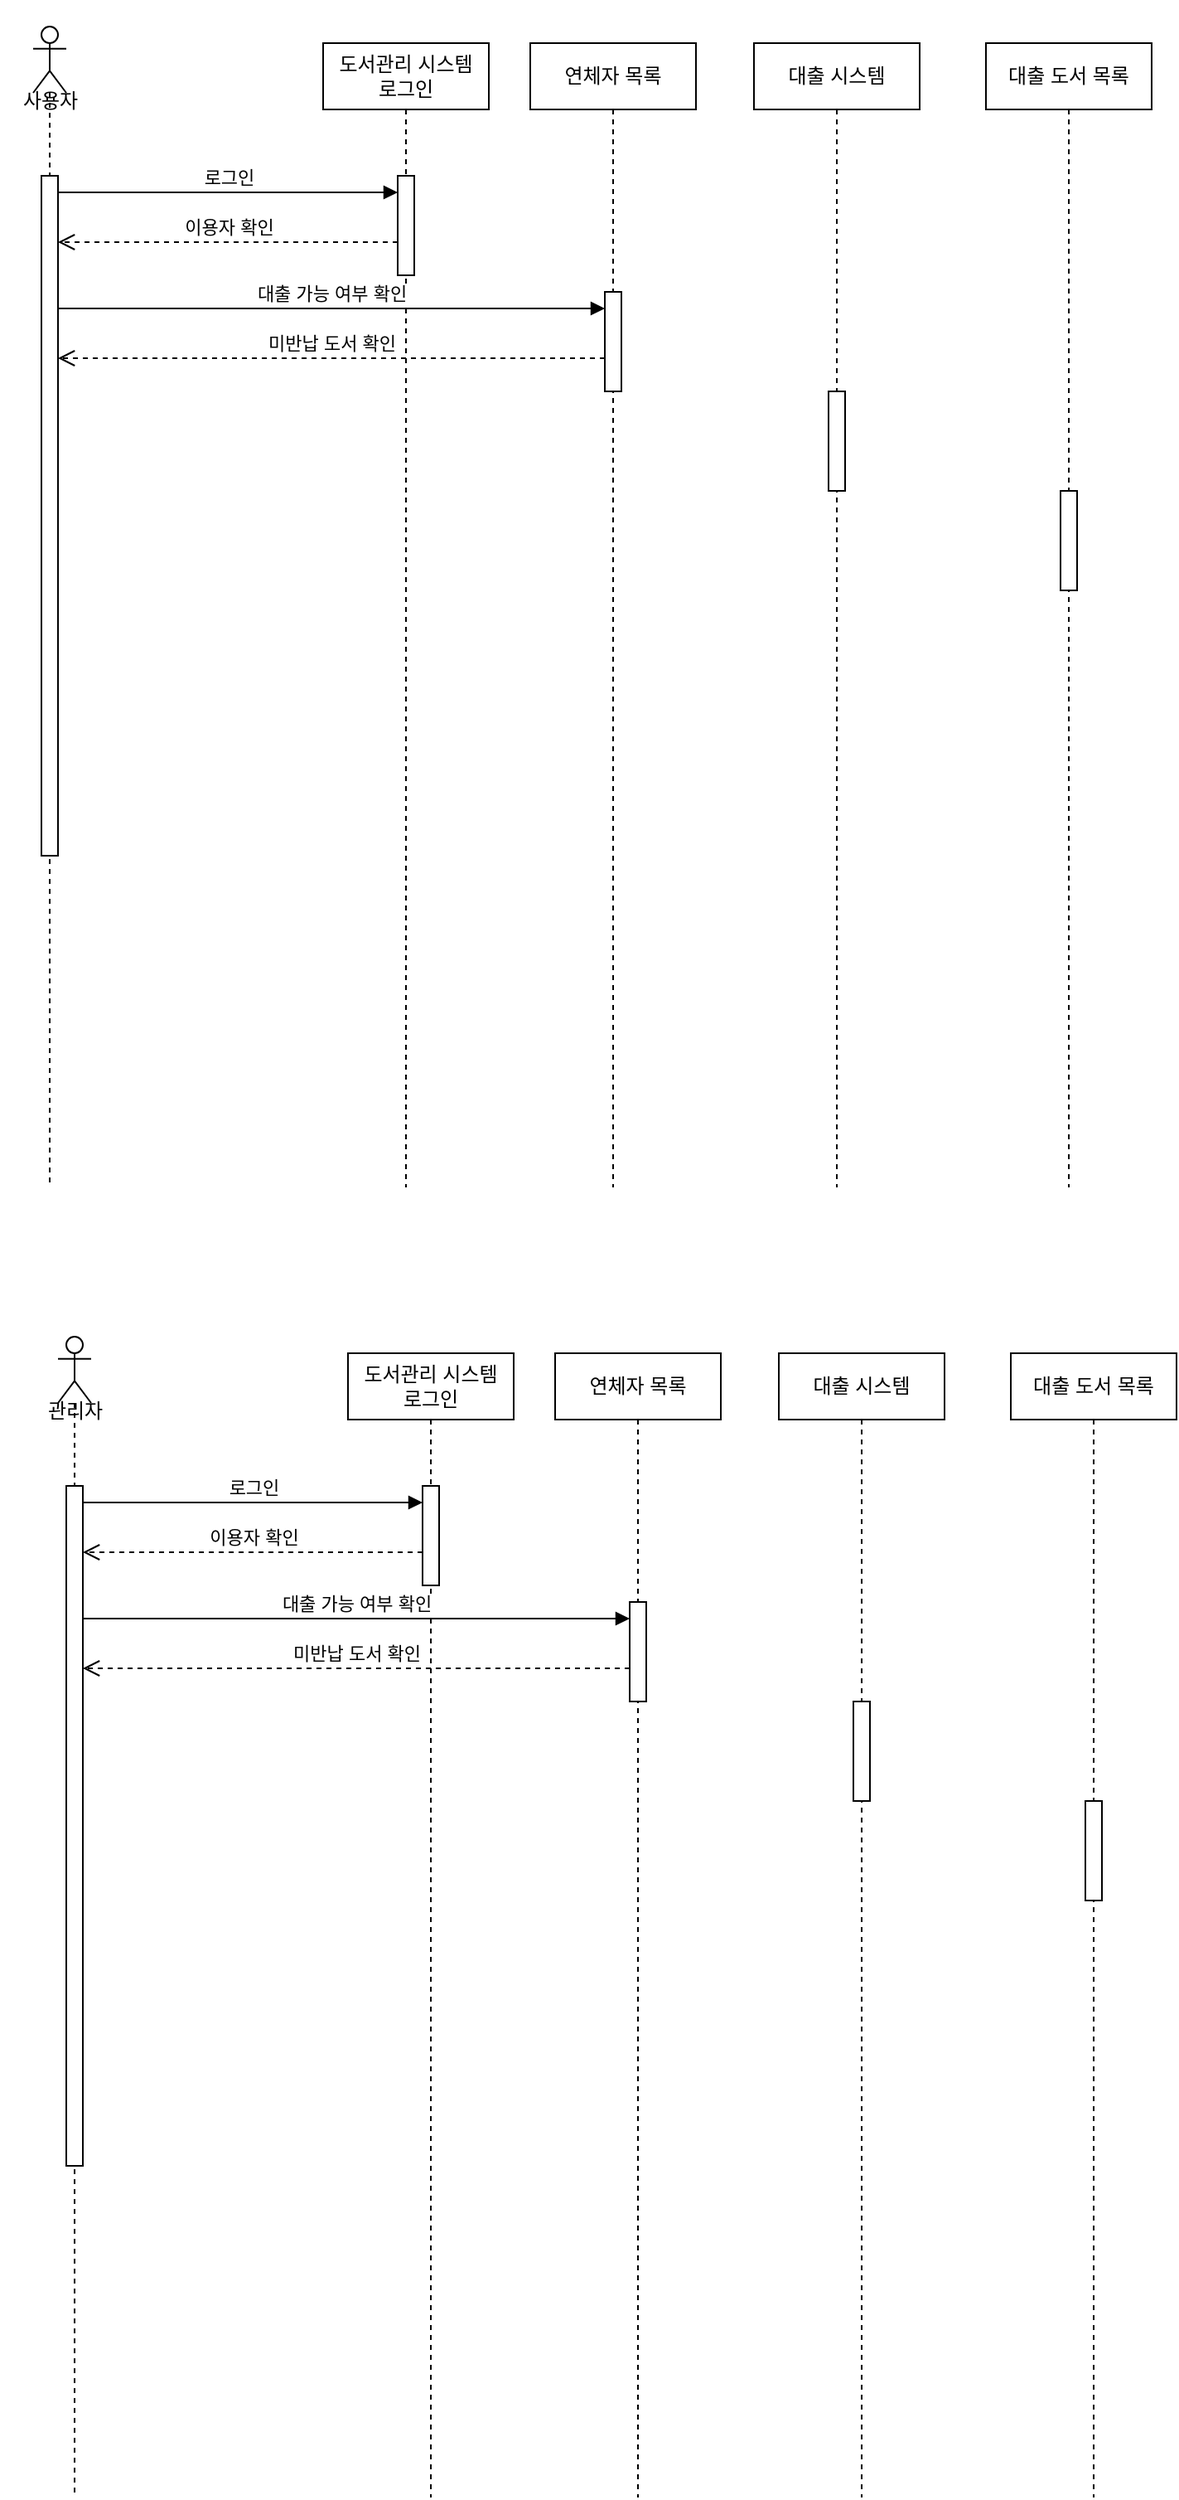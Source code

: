 <mxfile version="24.4.8" type="github">
  <diagram name="Page-1" id="2YBvvXClWsGukQMizWep">
    <mxGraphModel dx="303" dy="335" grid="1" gridSize="10" guides="1" tooltips="1" connect="1" arrows="1" fold="1" page="1" pageScale="1" pageWidth="850" pageHeight="1100" math="0" shadow="0">
      <root>
        <mxCell id="0" />
        <mxCell id="1" parent="0" />
        <mxCell id="aM9ryv3xv72pqoxQDRHE-5" value="도서관리 시스템&lt;div&gt;로그인&lt;/div&gt;" style="shape=umlLifeline;perimeter=lifelinePerimeter;whiteSpace=wrap;html=1;container=0;dropTarget=0;collapsible=0;recursiveResize=0;outlineConnect=0;portConstraint=eastwest;newEdgeStyle={&quot;edgeStyle&quot;:&quot;elbowEdgeStyle&quot;,&quot;elbow&quot;:&quot;vertical&quot;,&quot;curved&quot;:0,&quot;rounded&quot;:0};" parent="1" vertex="1">
          <mxGeometry x="250" y="40" width="100" height="690" as="geometry" />
        </mxCell>
        <mxCell id="aM9ryv3xv72pqoxQDRHE-6" value="" style="html=1;points=[];perimeter=orthogonalPerimeter;outlineConnect=0;targetShapes=umlLifeline;portConstraint=eastwest;newEdgeStyle={&quot;edgeStyle&quot;:&quot;elbowEdgeStyle&quot;,&quot;elbow&quot;:&quot;vertical&quot;,&quot;curved&quot;:0,&quot;rounded&quot;:0};" parent="aM9ryv3xv72pqoxQDRHE-5" vertex="1">
          <mxGeometry x="45" y="80" width="10" height="60" as="geometry" />
        </mxCell>
        <mxCell id="aM9ryv3xv72pqoxQDRHE-7" value="로그인" style="html=1;verticalAlign=bottom;endArrow=block;edgeStyle=elbowEdgeStyle;elbow=vertical;curved=0;rounded=0;" parent="1" edge="1">
          <mxGeometry relative="1" as="geometry">
            <mxPoint x="90" y="130" as="sourcePoint" />
            <Array as="points">
              <mxPoint x="180" y="130" />
            </Array>
            <mxPoint x="295" y="130" as="targetPoint" />
          </mxGeometry>
        </mxCell>
        <mxCell id="aM9ryv3xv72pqoxQDRHE-8" value="이용자 확인" style="html=1;verticalAlign=bottom;endArrow=open;dashed=1;endSize=8;edgeStyle=elbowEdgeStyle;elbow=vertical;curved=0;rounded=0;" parent="1" edge="1">
          <mxGeometry relative="1" as="geometry">
            <mxPoint x="90" y="160" as="targetPoint" />
            <Array as="points">
              <mxPoint x="175" y="160" />
            </Array>
            <mxPoint x="295" y="160" as="sourcePoint" />
          </mxGeometry>
        </mxCell>
        <mxCell id="mj2deutr0jRf98EYcBfr-7" value="&lt;div&gt;&lt;br&gt;&lt;/div&gt;&lt;div&gt;&lt;br&gt;&lt;/div&gt;&lt;div&gt;&lt;br&gt;&lt;/div&gt;&lt;div&gt;&lt;br&gt;&lt;/div&gt;&lt;div&gt;&lt;br&gt;&lt;/div&gt;" style="shape=umlLifeline;perimeter=lifelinePerimeter;whiteSpace=wrap;html=1;container=1;dropTarget=0;collapsible=0;recursiveResize=0;outlineConnect=0;portConstraint=eastwest;newEdgeStyle={&quot;curved&quot;:0,&quot;rounded&quot;:0};participant=umlActor;size=40;" parent="1" vertex="1">
          <mxGeometry x="75" y="30" width="20" height="700" as="geometry" />
        </mxCell>
        <mxCell id="mj2deutr0jRf98EYcBfr-2" value="" style="html=1;points=[];perimeter=orthogonalPerimeter;outlineConnect=0;targetShapes=umlLifeline;portConstraint=eastwest;newEdgeStyle={&quot;edgeStyle&quot;:&quot;elbowEdgeStyle&quot;,&quot;elbow&quot;:&quot;vertical&quot;,&quot;curved&quot;:0,&quot;rounded&quot;:0};" parent="mj2deutr0jRf98EYcBfr-7" vertex="1">
          <mxGeometry x="5" y="90" width="10" height="410" as="geometry" />
        </mxCell>
        <mxCell id="mj2deutr0jRf98EYcBfr-11" value="사용자" style="text;html=1;align=center;verticalAlign=middle;resizable=0;points=[];autosize=1;strokeColor=none;fillColor=none;" parent="1" vertex="1">
          <mxGeometry x="55" y="60" width="60" height="30" as="geometry" />
        </mxCell>
        <mxCell id="mj2deutr0jRf98EYcBfr-12" value="연체자 목록" style="shape=umlLifeline;perimeter=lifelinePerimeter;whiteSpace=wrap;html=1;container=0;dropTarget=0;collapsible=0;recursiveResize=0;outlineConnect=0;portConstraint=eastwest;newEdgeStyle={&quot;edgeStyle&quot;:&quot;elbowEdgeStyle&quot;,&quot;elbow&quot;:&quot;vertical&quot;,&quot;curved&quot;:0,&quot;rounded&quot;:0};" parent="1" vertex="1">
          <mxGeometry x="375" y="40" width="100" height="690" as="geometry" />
        </mxCell>
        <mxCell id="mj2deutr0jRf98EYcBfr-13" value="" style="html=1;points=[];perimeter=orthogonalPerimeter;outlineConnect=0;targetShapes=umlLifeline;portConstraint=eastwest;newEdgeStyle={&quot;edgeStyle&quot;:&quot;elbowEdgeStyle&quot;,&quot;elbow&quot;:&quot;vertical&quot;,&quot;curved&quot;:0,&quot;rounded&quot;:0};" parent="mj2deutr0jRf98EYcBfr-12" vertex="1">
          <mxGeometry x="45" y="150" width="10" height="60" as="geometry" />
        </mxCell>
        <mxCell id="mj2deutr0jRf98EYcBfr-14" value="대출 시스템" style="shape=umlLifeline;perimeter=lifelinePerimeter;whiteSpace=wrap;html=1;container=0;dropTarget=0;collapsible=0;recursiveResize=0;outlineConnect=0;portConstraint=eastwest;newEdgeStyle={&quot;edgeStyle&quot;:&quot;elbowEdgeStyle&quot;,&quot;elbow&quot;:&quot;vertical&quot;,&quot;curved&quot;:0,&quot;rounded&quot;:0};" parent="1" vertex="1">
          <mxGeometry x="510" y="40" width="100" height="690" as="geometry" />
        </mxCell>
        <mxCell id="mj2deutr0jRf98EYcBfr-15" value="" style="html=1;points=[];perimeter=orthogonalPerimeter;outlineConnect=0;targetShapes=umlLifeline;portConstraint=eastwest;newEdgeStyle={&quot;edgeStyle&quot;:&quot;elbowEdgeStyle&quot;,&quot;elbow&quot;:&quot;vertical&quot;,&quot;curved&quot;:0,&quot;rounded&quot;:0};" parent="mj2deutr0jRf98EYcBfr-14" vertex="1">
          <mxGeometry x="45" y="210" width="10" height="60" as="geometry" />
        </mxCell>
        <mxCell id="mj2deutr0jRf98EYcBfr-16" value="대출 도서 목록" style="shape=umlLifeline;perimeter=lifelinePerimeter;whiteSpace=wrap;html=1;container=0;dropTarget=0;collapsible=0;recursiveResize=0;outlineConnect=0;portConstraint=eastwest;newEdgeStyle={&quot;edgeStyle&quot;:&quot;elbowEdgeStyle&quot;,&quot;elbow&quot;:&quot;vertical&quot;,&quot;curved&quot;:0,&quot;rounded&quot;:0};" parent="1" vertex="1">
          <mxGeometry x="650" y="40" width="100" height="690" as="geometry" />
        </mxCell>
        <mxCell id="mj2deutr0jRf98EYcBfr-17" value="" style="html=1;points=[];perimeter=orthogonalPerimeter;outlineConnect=0;targetShapes=umlLifeline;portConstraint=eastwest;newEdgeStyle={&quot;edgeStyle&quot;:&quot;elbowEdgeStyle&quot;,&quot;elbow&quot;:&quot;vertical&quot;,&quot;curved&quot;:0,&quot;rounded&quot;:0};" parent="mj2deutr0jRf98EYcBfr-16" vertex="1">
          <mxGeometry x="45" y="270" width="10" height="60" as="geometry" />
        </mxCell>
        <mxCell id="Jhwk-P5TLDZi5mh6erDE-1" value="대출 가능 여부 확인" style="html=1;verticalAlign=bottom;endArrow=block;edgeStyle=elbowEdgeStyle;elbow=vertical;curved=0;rounded=0;" edge="1" parent="1">
          <mxGeometry x="-0.001" relative="1" as="geometry">
            <mxPoint x="90" y="200" as="sourcePoint" />
            <Array as="points">
              <mxPoint x="220" y="200" />
            </Array>
            <mxPoint x="420" y="200" as="targetPoint" />
            <mxPoint as="offset" />
          </mxGeometry>
        </mxCell>
        <mxCell id="Jhwk-P5TLDZi5mh6erDE-2" value="미반납 도서 확인" style="html=1;verticalAlign=bottom;endArrow=open;dashed=1;endSize=8;edgeStyle=elbowEdgeStyle;elbow=vertical;curved=0;rounded=0;" edge="1" parent="1" source="mj2deutr0jRf98EYcBfr-13" target="mj2deutr0jRf98EYcBfr-2">
          <mxGeometry relative="1" as="geometry">
            <mxPoint x="145" y="230" as="targetPoint" />
            <Array as="points">
              <mxPoint x="230" y="230" />
            </Array>
            <mxPoint x="350" y="230" as="sourcePoint" />
          </mxGeometry>
        </mxCell>
        <mxCell id="Jhwk-P5TLDZi5mh6erDE-3" value="도서관리 시스템&lt;div&gt;로그인&lt;/div&gt;" style="shape=umlLifeline;perimeter=lifelinePerimeter;whiteSpace=wrap;html=1;container=0;dropTarget=0;collapsible=0;recursiveResize=0;outlineConnect=0;portConstraint=eastwest;newEdgeStyle={&quot;edgeStyle&quot;:&quot;elbowEdgeStyle&quot;,&quot;elbow&quot;:&quot;vertical&quot;,&quot;curved&quot;:0,&quot;rounded&quot;:0};" vertex="1" parent="1">
          <mxGeometry x="265" y="830" width="100" height="690" as="geometry" />
        </mxCell>
        <mxCell id="Jhwk-P5TLDZi5mh6erDE-4" value="" style="html=1;points=[];perimeter=orthogonalPerimeter;outlineConnect=0;targetShapes=umlLifeline;portConstraint=eastwest;newEdgeStyle={&quot;edgeStyle&quot;:&quot;elbowEdgeStyle&quot;,&quot;elbow&quot;:&quot;vertical&quot;,&quot;curved&quot;:0,&quot;rounded&quot;:0};" vertex="1" parent="Jhwk-P5TLDZi5mh6erDE-3">
          <mxGeometry x="45" y="80" width="10" height="60" as="geometry" />
        </mxCell>
        <mxCell id="Jhwk-P5TLDZi5mh6erDE-5" value="로그인" style="html=1;verticalAlign=bottom;endArrow=block;edgeStyle=elbowEdgeStyle;elbow=vertical;curved=0;rounded=0;" edge="1" parent="1">
          <mxGeometry relative="1" as="geometry">
            <mxPoint x="105" y="920" as="sourcePoint" />
            <Array as="points">
              <mxPoint x="195" y="920" />
            </Array>
            <mxPoint x="310" y="920" as="targetPoint" />
          </mxGeometry>
        </mxCell>
        <mxCell id="Jhwk-P5TLDZi5mh6erDE-6" value="이용자 확인" style="html=1;verticalAlign=bottom;endArrow=open;dashed=1;endSize=8;edgeStyle=elbowEdgeStyle;elbow=vertical;curved=0;rounded=0;" edge="1" parent="1">
          <mxGeometry relative="1" as="geometry">
            <mxPoint x="105" y="950" as="targetPoint" />
            <Array as="points">
              <mxPoint x="190" y="950" />
            </Array>
            <mxPoint x="310" y="950" as="sourcePoint" />
          </mxGeometry>
        </mxCell>
        <mxCell id="Jhwk-P5TLDZi5mh6erDE-7" value="&lt;div&gt;&lt;br&gt;&lt;/div&gt;&lt;div&gt;&lt;br&gt;&lt;/div&gt;&lt;div&gt;&lt;br&gt;&lt;/div&gt;&lt;div&gt;&lt;br&gt;&lt;/div&gt;&lt;div&gt;&lt;br&gt;&lt;/div&gt;" style="shape=umlLifeline;perimeter=lifelinePerimeter;whiteSpace=wrap;html=1;container=1;dropTarget=0;collapsible=0;recursiveResize=0;outlineConnect=0;portConstraint=eastwest;newEdgeStyle={&quot;curved&quot;:0,&quot;rounded&quot;:0};participant=umlActor;size=40;" vertex="1" parent="1">
          <mxGeometry x="90" y="820" width="20" height="700" as="geometry" />
        </mxCell>
        <mxCell id="Jhwk-P5TLDZi5mh6erDE-8" value="" style="html=1;points=[];perimeter=orthogonalPerimeter;outlineConnect=0;targetShapes=umlLifeline;portConstraint=eastwest;newEdgeStyle={&quot;edgeStyle&quot;:&quot;elbowEdgeStyle&quot;,&quot;elbow&quot;:&quot;vertical&quot;,&quot;curved&quot;:0,&quot;rounded&quot;:0};" vertex="1" parent="Jhwk-P5TLDZi5mh6erDE-7">
          <mxGeometry x="5" y="90" width="10" height="410" as="geometry" />
        </mxCell>
        <mxCell id="Jhwk-P5TLDZi5mh6erDE-9" value="관리자" style="text;html=1;align=center;verticalAlign=middle;resizable=0;points=[];autosize=1;strokeColor=none;fillColor=none;" vertex="1" parent="1">
          <mxGeometry x="70" y="850" width="60" height="30" as="geometry" />
        </mxCell>
        <mxCell id="Jhwk-P5TLDZi5mh6erDE-10" value="연체자 목록" style="shape=umlLifeline;perimeter=lifelinePerimeter;whiteSpace=wrap;html=1;container=0;dropTarget=0;collapsible=0;recursiveResize=0;outlineConnect=0;portConstraint=eastwest;newEdgeStyle={&quot;edgeStyle&quot;:&quot;elbowEdgeStyle&quot;,&quot;elbow&quot;:&quot;vertical&quot;,&quot;curved&quot;:0,&quot;rounded&quot;:0};" vertex="1" parent="1">
          <mxGeometry x="390" y="830" width="100" height="690" as="geometry" />
        </mxCell>
        <mxCell id="Jhwk-P5TLDZi5mh6erDE-11" value="" style="html=1;points=[];perimeter=orthogonalPerimeter;outlineConnect=0;targetShapes=umlLifeline;portConstraint=eastwest;newEdgeStyle={&quot;edgeStyle&quot;:&quot;elbowEdgeStyle&quot;,&quot;elbow&quot;:&quot;vertical&quot;,&quot;curved&quot;:0,&quot;rounded&quot;:0};" vertex="1" parent="Jhwk-P5TLDZi5mh6erDE-10">
          <mxGeometry x="45" y="150" width="10" height="60" as="geometry" />
        </mxCell>
        <mxCell id="Jhwk-P5TLDZi5mh6erDE-12" value="대출 시스템" style="shape=umlLifeline;perimeter=lifelinePerimeter;whiteSpace=wrap;html=1;container=0;dropTarget=0;collapsible=0;recursiveResize=0;outlineConnect=0;portConstraint=eastwest;newEdgeStyle={&quot;edgeStyle&quot;:&quot;elbowEdgeStyle&quot;,&quot;elbow&quot;:&quot;vertical&quot;,&quot;curved&quot;:0,&quot;rounded&quot;:0};" vertex="1" parent="1">
          <mxGeometry x="525" y="830" width="100" height="690" as="geometry" />
        </mxCell>
        <mxCell id="Jhwk-P5TLDZi5mh6erDE-13" value="" style="html=1;points=[];perimeter=orthogonalPerimeter;outlineConnect=0;targetShapes=umlLifeline;portConstraint=eastwest;newEdgeStyle={&quot;edgeStyle&quot;:&quot;elbowEdgeStyle&quot;,&quot;elbow&quot;:&quot;vertical&quot;,&quot;curved&quot;:0,&quot;rounded&quot;:0};" vertex="1" parent="Jhwk-P5TLDZi5mh6erDE-12">
          <mxGeometry x="45" y="210" width="10" height="60" as="geometry" />
        </mxCell>
        <mxCell id="Jhwk-P5TLDZi5mh6erDE-14" value="대출 도서 목록" style="shape=umlLifeline;perimeter=lifelinePerimeter;whiteSpace=wrap;html=1;container=0;dropTarget=0;collapsible=0;recursiveResize=0;outlineConnect=0;portConstraint=eastwest;newEdgeStyle={&quot;edgeStyle&quot;:&quot;elbowEdgeStyle&quot;,&quot;elbow&quot;:&quot;vertical&quot;,&quot;curved&quot;:0,&quot;rounded&quot;:0};" vertex="1" parent="1">
          <mxGeometry x="665" y="830" width="100" height="690" as="geometry" />
        </mxCell>
        <mxCell id="Jhwk-P5TLDZi5mh6erDE-15" value="" style="html=1;points=[];perimeter=orthogonalPerimeter;outlineConnect=0;targetShapes=umlLifeline;portConstraint=eastwest;newEdgeStyle={&quot;edgeStyle&quot;:&quot;elbowEdgeStyle&quot;,&quot;elbow&quot;:&quot;vertical&quot;,&quot;curved&quot;:0,&quot;rounded&quot;:0};" vertex="1" parent="Jhwk-P5TLDZi5mh6erDE-14">
          <mxGeometry x="45" y="270" width="10" height="60" as="geometry" />
        </mxCell>
        <mxCell id="Jhwk-P5TLDZi5mh6erDE-16" value="대출 가능 여부 확인" style="html=1;verticalAlign=bottom;endArrow=block;edgeStyle=elbowEdgeStyle;elbow=vertical;curved=0;rounded=0;" edge="1" parent="1">
          <mxGeometry x="-0.001" relative="1" as="geometry">
            <mxPoint x="105" y="990" as="sourcePoint" />
            <Array as="points">
              <mxPoint x="235" y="990" />
            </Array>
            <mxPoint x="435" y="990" as="targetPoint" />
            <mxPoint as="offset" />
          </mxGeometry>
        </mxCell>
        <mxCell id="Jhwk-P5TLDZi5mh6erDE-17" value="미반납 도서 확인" style="html=1;verticalAlign=bottom;endArrow=open;dashed=1;endSize=8;edgeStyle=elbowEdgeStyle;elbow=vertical;curved=0;rounded=0;" edge="1" parent="1" source="Jhwk-P5TLDZi5mh6erDE-11" target="Jhwk-P5TLDZi5mh6erDE-8">
          <mxGeometry relative="1" as="geometry">
            <mxPoint x="160" y="1020" as="targetPoint" />
            <Array as="points">
              <mxPoint x="245" y="1020" />
            </Array>
            <mxPoint x="365" y="1020" as="sourcePoint" />
          </mxGeometry>
        </mxCell>
      </root>
    </mxGraphModel>
  </diagram>
</mxfile>
